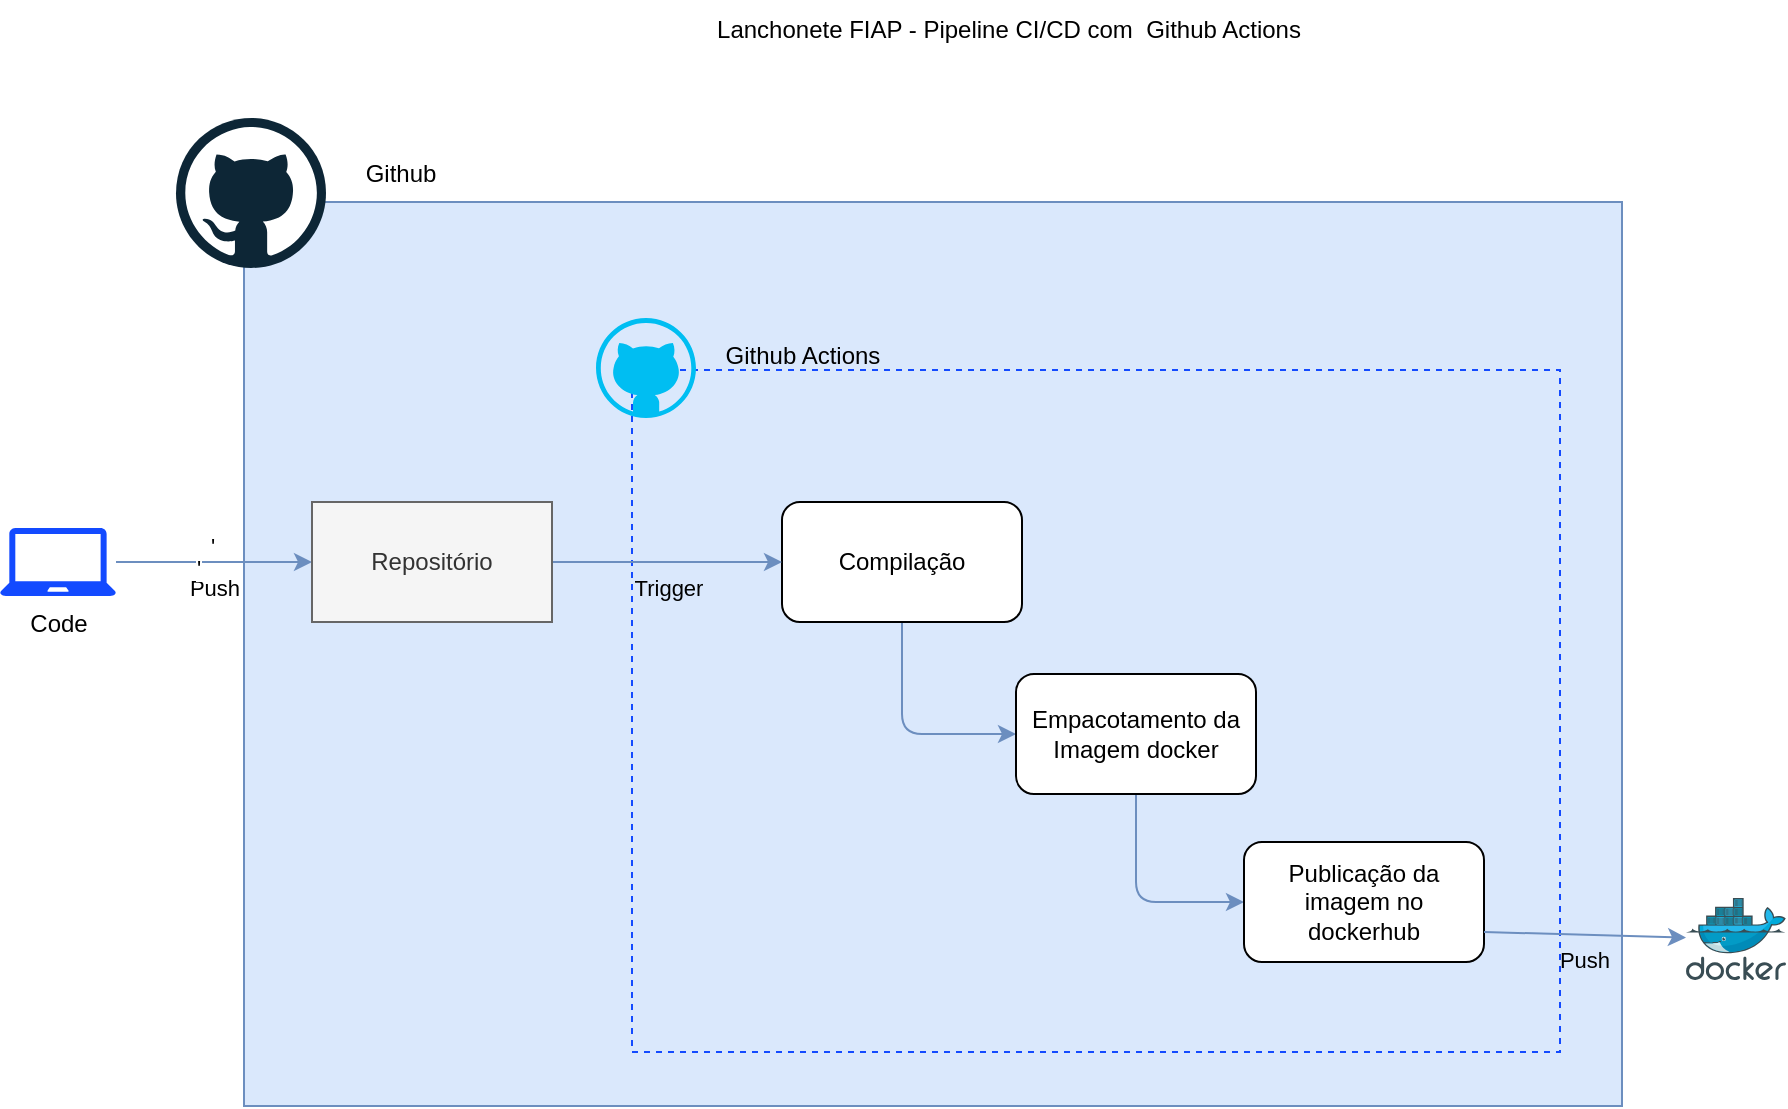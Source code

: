 <mxfile scale="1" border="10">
    <diagram name="devops" id="gmNBxUVnCegNR0iYiAWd">
        <mxGraphModel dx="746" dy="419" grid="0" gridSize="10" guides="1" tooltips="1" connect="1" arrows="1" fold="1" page="1" pageScale="1" pageWidth="1654" pageHeight="1169" background="#ffffff" math="0" shadow="0">
            <root>
                <mxCell id="EUyyQYWU0m8U4fmb-HTe-0"/>
                <mxCell id="EUyyQYWU0m8U4fmb-HTe-1" parent="EUyyQYWU0m8U4fmb-HTe-0"/>
                <mxCell id="EUyyQYWU0m8U4fmb-HTe-2" value="Lanchonete FIAP - Pipeline CI/CD com&amp;nbsp; Github Actions" style="text;html=1;align=center;verticalAlign=middle;whiteSpace=wrap;rounded=0;" parent="EUyyQYWU0m8U4fmb-HTe-1" vertex="1">
                    <mxGeometry x="542" y="179" width="493" height="30" as="geometry"/>
                </mxCell>
                <mxCell id="EUyyQYWU0m8U4fmb-HTe-3" value="" style="rounded=0;whiteSpace=wrap;html=1;fillColor=#dae8fc;strokeColor=#6c8ebf;" parent="EUyyQYWU0m8U4fmb-HTe-1" vertex="1">
                    <mxGeometry x="406" y="280" width="689" height="452" as="geometry"/>
                </mxCell>
                <mxCell id="EUyyQYWU0m8U4fmb-HTe-4" value="" style="dashed=0;outlineConnect=0;html=1;align=center;labelPosition=center;verticalLabelPosition=bottom;verticalAlign=top;shape=mxgraph.weblogos.github;fillColor=#dae8fc;strokeColor=#134AFF;" parent="EUyyQYWU0m8U4fmb-HTe-1" vertex="1">
                    <mxGeometry x="372" y="238" width="75" height="75" as="geometry"/>
                </mxCell>
                <mxCell id="EUyyQYWU0m8U4fmb-HTe-5" value="Push" style="edgeStyle=none;html=1;verticalAlign=top;fillColor=#dae8fc;strokeColor=#6c8ebf;" parent="EUyyQYWU0m8U4fmb-HTe-1" source="EUyyQYWU0m8U4fmb-HTe-8" target="EUyyQYWU0m8U4fmb-HTe-21" edge="1">
                    <mxGeometry relative="1" as="geometry"/>
                </mxCell>
                <mxCell id="EUyyQYWU0m8U4fmb-HTe-6" value="&#39;" style="edgeLabel;html=1;align=center;verticalAlign=middle;resizable=0;points=[];" parent="EUyyQYWU0m8U4fmb-HTe-5" vertex="1" connectable="0">
                    <mxGeometry x="-0.195" y="-3" relative="1" as="geometry">
                        <mxPoint x="1" as="offset"/>
                    </mxGeometry>
                </mxCell>
                <mxCell id="EUyyQYWU0m8U4fmb-HTe-7" value="&#39;" style="edgeLabel;html=1;align=center;verticalAlign=middle;resizable=0;points=[];" parent="EUyyQYWU0m8U4fmb-HTe-5" vertex="1" connectable="0">
                    <mxGeometry x="-0.053" y="8" relative="1" as="geometry">
                        <mxPoint x="1" as="offset"/>
                    </mxGeometry>
                </mxCell>
                <mxCell id="EUyyQYWU0m8U4fmb-HTe-8" value="Code" style="sketch=0;pointerEvents=1;shadow=0;dashed=0;html=1;strokeColor=none;fillColor=#134AFF;labelPosition=center;verticalLabelPosition=bottom;verticalAlign=top;outlineConnect=0;align=center;shape=mxgraph.office.devices.laptop;" parent="EUyyQYWU0m8U4fmb-HTe-1" vertex="1">
                    <mxGeometry x="284" y="443" width="58" height="34" as="geometry"/>
                </mxCell>
                <mxCell id="EUyyQYWU0m8U4fmb-HTe-9" value="" style="rounded=0;whiteSpace=wrap;html=1;fillColor=#dae8fc;strokeColor=#134AFF;dashed=1;" parent="EUyyQYWU0m8U4fmb-HTe-1" vertex="1">
                    <mxGeometry x="600" y="364" width="464" height="341" as="geometry"/>
                </mxCell>
                <mxCell id="EUyyQYWU0m8U4fmb-HTe-10" style="edgeStyle=orthogonalEdgeStyle;html=1;entryX=0;entryY=0.5;entryDx=0;entryDy=0;exitX=0.5;exitY=1;exitDx=0;exitDy=0;fillColor=#dae8fc;strokeColor=#6c8ebf;" parent="EUyyQYWU0m8U4fmb-HTe-1" source="EUyyQYWU0m8U4fmb-HTe-11" target="EUyyQYWU0m8U4fmb-HTe-15" edge="1">
                    <mxGeometry relative="1" as="geometry"/>
                </mxCell>
                <mxCell id="EUyyQYWU0m8U4fmb-HTe-11" value="Compilação" style="rounded=1;whiteSpace=wrap;html=1;" parent="EUyyQYWU0m8U4fmb-HTe-1" vertex="1">
                    <mxGeometry x="675" y="430" width="120" height="60" as="geometry"/>
                </mxCell>
                <mxCell id="EUyyQYWU0m8U4fmb-HTe-14" style="edgeStyle=orthogonalEdgeStyle;html=1;entryX=0;entryY=0.5;entryDx=0;entryDy=0;exitX=0.5;exitY=1;exitDx=0;exitDy=0;fillColor=#dae8fc;strokeColor=#6c8ebf;" parent="EUyyQYWU0m8U4fmb-HTe-1" source="EUyyQYWU0m8U4fmb-HTe-15" target="EUyyQYWU0m8U4fmb-HTe-17" edge="1">
                    <mxGeometry relative="1" as="geometry"/>
                </mxCell>
                <mxCell id="EUyyQYWU0m8U4fmb-HTe-15" value="&lt;span style=&quot;color: rgb(0, 0, 0);&quot;&gt;Empacotamento da Imagem docker&lt;/span&gt;" style="rounded=1;whiteSpace=wrap;html=1;" parent="EUyyQYWU0m8U4fmb-HTe-1" vertex="1">
                    <mxGeometry x="792" y="516" width="120" height="60" as="geometry"/>
                </mxCell>
                <mxCell id="EUyyQYWU0m8U4fmb-HTe-17" value="&lt;span style=&quot;color: rgb(0, 0, 0);&quot;&gt;Publicação da imagem no dockerhub&lt;/span&gt;" style="rounded=1;whiteSpace=wrap;html=1;" parent="EUyyQYWU0m8U4fmb-HTe-1" vertex="1">
                    <mxGeometry x="906" y="600" width="120" height="60" as="geometry"/>
                </mxCell>
                <mxCell id="EUyyQYWU0m8U4fmb-HTe-18" value="Push" style="edgeStyle=none;html=1;fillColor=#dae8fc;strokeColor=#6c8ebf;verticalAlign=top;labelBackgroundColor=none;exitX=1;exitY=0.75;exitDx=0;exitDy=0;" parent="EUyyQYWU0m8U4fmb-HTe-1" source="EUyyQYWU0m8U4fmb-HTe-17" target="EUyyQYWU0m8U4fmb-HTe-22" edge="1">
                    <mxGeometry relative="1" as="geometry">
                        <mxPoint x="1231" y="796" as="sourcePoint"/>
                    </mxGeometry>
                </mxCell>
                <mxCell id="EUyyQYWU0m8U4fmb-HTe-20" value="Trigger" style="edgeStyle=none;html=1;fillColor=#dae8fc;strokeColor=#6c8ebf;labelBackgroundColor=none;verticalAlign=top;entryX=0;entryY=0.5;entryDx=0;entryDy=0;" parent="EUyyQYWU0m8U4fmb-HTe-1" source="EUyyQYWU0m8U4fmb-HTe-21" target="EUyyQYWU0m8U4fmb-HTe-11" edge="1">
                    <mxGeometry relative="1" as="geometry">
                        <mxPoint x="649.0" y="456.852" as="targetPoint"/>
                    </mxGeometry>
                </mxCell>
                <mxCell id="EUyyQYWU0m8U4fmb-HTe-21" value="Repositório" style="rounded=0;whiteSpace=wrap;html=1;fillColor=#f5f5f5;fontColor=#333333;strokeColor=#666666;" parent="EUyyQYWU0m8U4fmb-HTe-1" vertex="1">
                    <mxGeometry x="440" y="430" width="120" height="60" as="geometry"/>
                </mxCell>
                <mxCell id="EUyyQYWU0m8U4fmb-HTe-22" value="" style="image;sketch=0;aspect=fixed;html=1;points=[];align=center;fontSize=12;image=img/lib/mscae/Docker.svg;" parent="EUyyQYWU0m8U4fmb-HTe-1" vertex="1">
                    <mxGeometry x="1127" y="628" width="50" height="41" as="geometry"/>
                </mxCell>
                <mxCell id="EUyyQYWU0m8U4fmb-HTe-23" value="" style="verticalLabelPosition=bottom;html=1;verticalAlign=top;align=center;strokeColor=none;fillColor=#00BEF2;shape=mxgraph.azure.github_code;pointerEvents=1;" parent="EUyyQYWU0m8U4fmb-HTe-1" vertex="1">
                    <mxGeometry x="582" y="338" width="50" height="50" as="geometry"/>
                </mxCell>
                <mxCell id="EUyyQYWU0m8U4fmb-HTe-24" value="Github Actions" style="text;html=1;align=center;verticalAlign=middle;whiteSpace=wrap;rounded=0;" parent="EUyyQYWU0m8U4fmb-HTe-1" vertex="1">
                    <mxGeometry x="632" y="342" width="107" height="30" as="geometry"/>
                </mxCell>
                <mxCell id="EUyyQYWU0m8U4fmb-HTe-25" value="Github" style="text;html=1;align=center;verticalAlign=middle;whiteSpace=wrap;rounded=0;" parent="EUyyQYWU0m8U4fmb-HTe-1" vertex="1">
                    <mxGeometry x="431" y="251" width="107" height="30" as="geometry"/>
                </mxCell>
            </root>
        </mxGraphModel>
    </diagram>
    <diagram id="X1r9YOdZn3IHuOeEid8I" name="old">
        <mxGraphModel dx="1658" dy="931" grid="0" gridSize="10" guides="1" tooltips="1" connect="1" arrows="1" fold="1" page="1" pageScale="1" pageWidth="1654" pageHeight="1169" background="#ffffff" math="0" shadow="0">
            <root>
                <mxCell id="0"/>
                <mxCell id="1" parent="0"/>
                <mxCell id="2" value="Lanchonete FIAP - Pipeline CI/CD com&amp;nbsp; Github Actions" style="text;html=1;align=center;verticalAlign=middle;whiteSpace=wrap;rounded=0;" parent="1" vertex="1">
                    <mxGeometry x="600" y="139" width="493" height="30" as="geometry"/>
                </mxCell>
                <mxCell id="3" value="" style="rounded=0;whiteSpace=wrap;html=1;fillColor=#dae8fc;strokeColor=#6c8ebf;" parent="1" vertex="1">
                    <mxGeometry x="406" y="280" width="914" height="599" as="geometry"/>
                </mxCell>
                <mxCell id="4" value="" style="dashed=0;outlineConnect=0;html=1;align=center;labelPosition=center;verticalLabelPosition=bottom;verticalAlign=top;shape=mxgraph.weblogos.github;fillColor=#dae8fc;strokeColor=#134AFF;" parent="1" vertex="1">
                    <mxGeometry x="372" y="238" width="75" height="75" as="geometry"/>
                </mxCell>
                <mxCell id="14" value="Push" style="edgeStyle=none;html=1;verticalAlign=top;fillColor=#dae8fc;strokeColor=#6c8ebf;" parent="1" source="5" target="13" edge="1">
                    <mxGeometry relative="1" as="geometry"/>
                </mxCell>
                <mxCell id="16" value="&#39;" style="edgeLabel;html=1;align=center;verticalAlign=middle;resizable=0;points=[];" parent="14" vertex="1" connectable="0">
                    <mxGeometry x="-0.195" y="-3" relative="1" as="geometry">
                        <mxPoint x="1" as="offset"/>
                    </mxGeometry>
                </mxCell>
                <mxCell id="17" value="&#39;" style="edgeLabel;html=1;align=center;verticalAlign=middle;resizable=0;points=[];" parent="14" vertex="1" connectable="0">
                    <mxGeometry x="-0.053" y="8" relative="1" as="geometry">
                        <mxPoint x="1" as="offset"/>
                    </mxGeometry>
                </mxCell>
                <mxCell id="5" value="Code" style="sketch=0;pointerEvents=1;shadow=0;dashed=0;html=1;strokeColor=none;fillColor=#134AFF;labelPosition=center;verticalLabelPosition=bottom;verticalAlign=top;outlineConnect=0;align=center;shape=mxgraph.office.devices.laptop;" parent="1" vertex="1">
                    <mxGeometry x="284" y="437" width="58" height="34" as="geometry"/>
                </mxCell>
                <mxCell id="9" value="" style="rounded=0;whiteSpace=wrap;html=1;fillColor=#dae8fc;strokeColor=#134AFF;dashed=1;" parent="1" vertex="1">
                    <mxGeometry x="600" y="364" width="689" height="488" as="geometry"/>
                </mxCell>
                <mxCell id="21" style="edgeStyle=orthogonalEdgeStyle;html=1;entryX=0;entryY=0.5;entryDx=0;entryDy=0;exitX=0.5;exitY=1;exitDx=0;exitDy=0;fillColor=#dae8fc;strokeColor=#6c8ebf;" parent="1" source="6" target="10" edge="1">
                    <mxGeometry relative="1" as="geometry"/>
                </mxCell>
                <mxCell id="6" value="Compilação" style="rounded=1;whiteSpace=wrap;html=1;" parent="1" vertex="1">
                    <mxGeometry x="766" y="512" width="120" height="60" as="geometry"/>
                </mxCell>
                <mxCell id="20" style="edgeStyle=orthogonalEdgeStyle;html=1;entryX=0;entryY=0.5;entryDx=0;entryDy=0;fillColor=#dae8fc;strokeColor=#6c8ebf;" parent="1" source="7" target="6" edge="1">
                    <mxGeometry relative="1" as="geometry"/>
                </mxCell>
                <mxCell id="7" value="Análise Estática de Código" style="rounded=1;whiteSpace=wrap;html=1;" parent="1" vertex="1">
                    <mxGeometry x="649" y="428" width="120" height="60" as="geometry"/>
                </mxCell>
                <mxCell id="24" style="edgeStyle=orthogonalEdgeStyle;html=1;entryX=0;entryY=0.5;entryDx=0;entryDy=0;exitX=0.5;exitY=1;exitDx=0;exitDy=0;fillColor=#dae8fc;strokeColor=#6c8ebf;" parent="1" source="10" target="11" edge="1">
                    <mxGeometry relative="1" as="geometry"/>
                </mxCell>
                <mxCell id="10" value="Testes" style="rounded=1;whiteSpace=wrap;html=1;" parent="1" vertex="1">
                    <mxGeometry x="883" y="598" width="120" height="60" as="geometry"/>
                </mxCell>
                <mxCell id="23" style="edgeStyle=orthogonalEdgeStyle;html=1;entryX=0;entryY=0.5;entryDx=0;entryDy=0;fillColor=#dae8fc;strokeColor=#6c8ebf;" parent="1" source="11" target="12" edge="1">
                    <mxGeometry relative="1" as="geometry"/>
                </mxCell>
                <mxCell id="11" value="Empacotamento da Imagem docker" style="rounded=1;whiteSpace=wrap;html=1;" parent="1" vertex="1">
                    <mxGeometry x="997" y="682" width="120" height="60" as="geometry"/>
                </mxCell>
                <mxCell id="26" value="Push" style="edgeStyle=none;html=1;fillColor=#dae8fc;strokeColor=#6c8ebf;verticalAlign=top;labelBackgroundColor=none;" parent="1" source="12" target="25" edge="1">
                    <mxGeometry relative="1" as="geometry"/>
                </mxCell>
                <mxCell id="12" value="Publicação da imagem no dockerhub" style="rounded=1;whiteSpace=wrap;html=1;" parent="1" vertex="1">
                    <mxGeometry x="1111" y="766" width="120" height="60" as="geometry"/>
                </mxCell>
                <mxCell id="19" value="Trigger" style="edgeStyle=none;html=1;fillColor=#dae8fc;strokeColor=#6c8ebf;labelBackgroundColor=none;verticalAlign=top;" parent="1" source="13" target="7" edge="1">
                    <mxGeometry relative="1" as="geometry"/>
                </mxCell>
                <mxCell id="13" value="Repositório" style="rounded=0;whiteSpace=wrap;html=1;fillColor=#f5f5f5;fontColor=#333333;strokeColor=#666666;" parent="1" vertex="1">
                    <mxGeometry x="440" y="424" width="120" height="60" as="geometry"/>
                </mxCell>
                <mxCell id="25" value="" style="image;sketch=0;aspect=fixed;html=1;points=[];align=center;fontSize=12;image=img/lib/mscae/Docker.svg;" parent="1" vertex="1">
                    <mxGeometry x="1352" y="775.5" width="50" height="41" as="geometry"/>
                </mxCell>
                <mxCell id="28" value="" style="verticalLabelPosition=bottom;html=1;verticalAlign=top;align=center;strokeColor=none;fillColor=#00BEF2;shape=mxgraph.azure.github_code;pointerEvents=1;" parent="1" vertex="1">
                    <mxGeometry x="582" y="338" width="50" height="50" as="geometry"/>
                </mxCell>
                <mxCell id="29" value="Github Actions" style="text;html=1;align=center;verticalAlign=middle;whiteSpace=wrap;rounded=0;" parent="1" vertex="1">
                    <mxGeometry x="632" y="342" width="107" height="30" as="geometry"/>
                </mxCell>
                <mxCell id="30" value="Github" style="text;html=1;align=center;verticalAlign=middle;whiteSpace=wrap;rounded=0;" parent="1" vertex="1">
                    <mxGeometry x="431" y="251" width="107" height="30" as="geometry"/>
                </mxCell>
            </root>
        </mxGraphModel>
    </diagram>
</mxfile>
